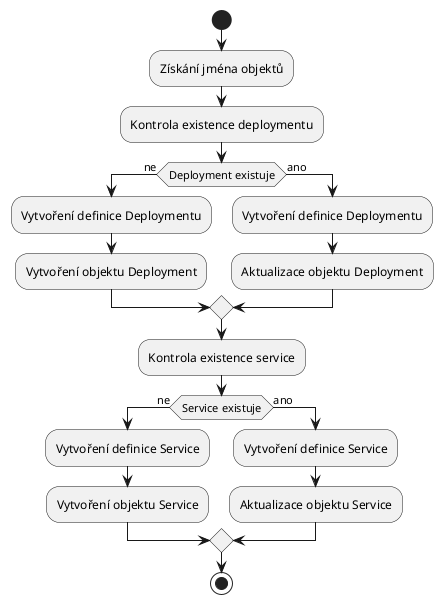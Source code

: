 @startuml
start

:Získání jména objektů;
:Kontrola existence deploymentu;
if (Deployment existuje) then (ne)
    :Vytvoření definice Deploymentu;
    :Vytvoření objektu Deployment;
else (ano)
    :Vytvoření definice Deploymentu;
    :Aktualizace objektu Deployment;
endif
:Kontrola existence service;
if (Service existuje) then (ne)
    :Vytvoření definice Service;
    :Vytvoření objektu Service;
else (ano)
    :Vytvoření definice Service;
    :Aktualizace objektu Service;
endif

stop
@enduml
